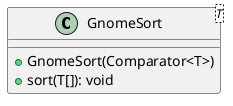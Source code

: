 @startuml

    class GnomeSort<T> {
        +GnomeSort(Comparator<T>)
        +sort(T[]): void
    }

@enduml
